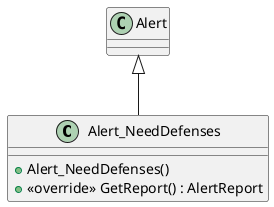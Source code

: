 @startuml
class Alert_NeedDefenses {
    + Alert_NeedDefenses()
    + <<override>> GetReport() : AlertReport
}
Alert <|-- Alert_NeedDefenses
@enduml
